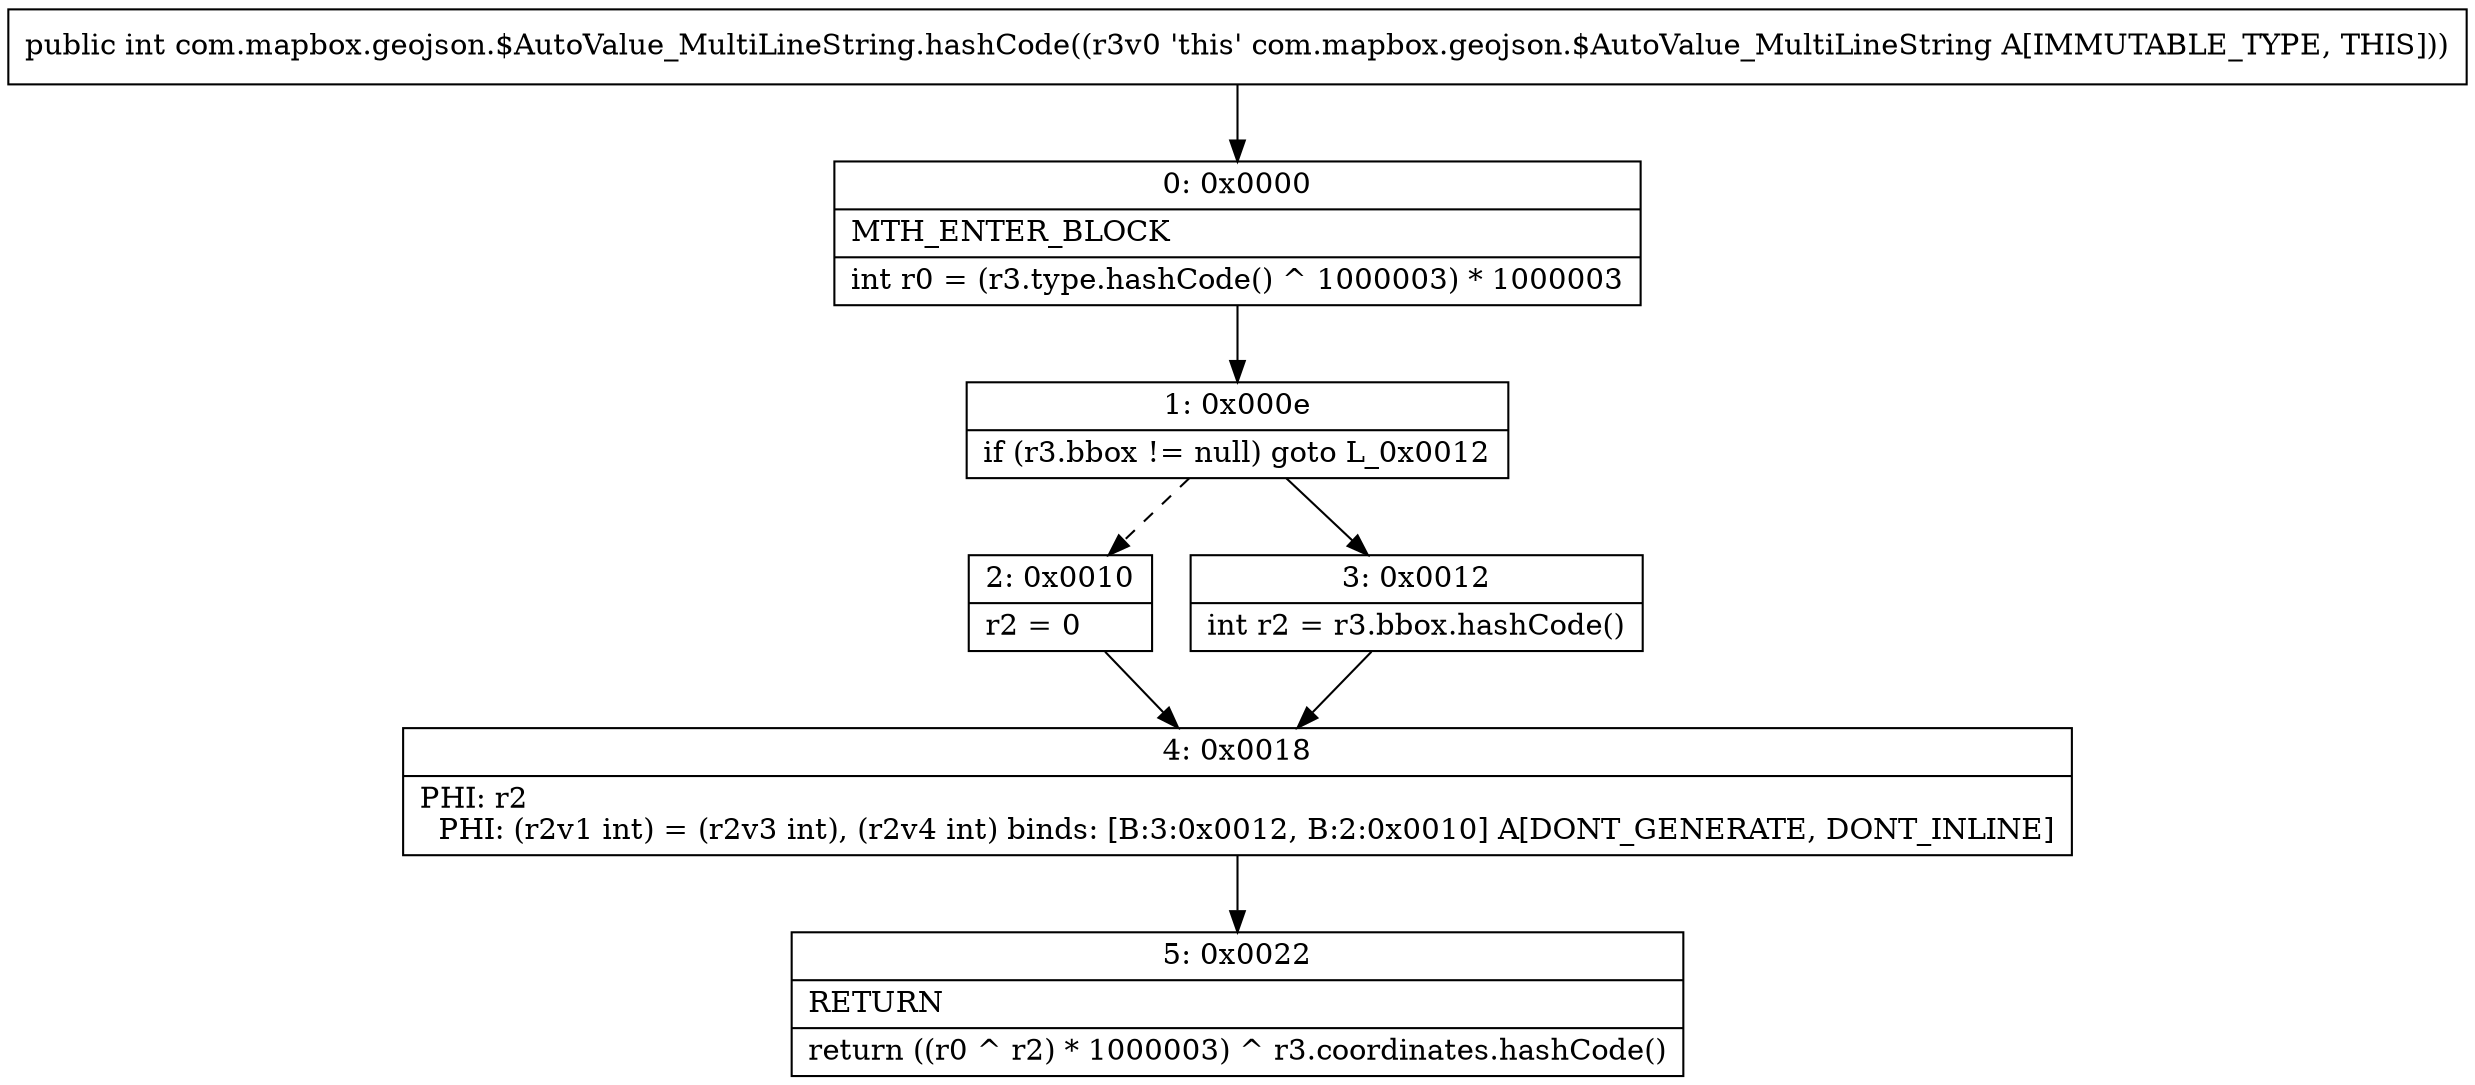 digraph "CFG forcom.mapbox.geojson.$AutoValue_MultiLineString.hashCode()I" {
Node_0 [shape=record,label="{0\:\ 0x0000|MTH_ENTER_BLOCK\l|int r0 = (r3.type.hashCode() ^ 1000003) * 1000003\l}"];
Node_1 [shape=record,label="{1\:\ 0x000e|if (r3.bbox != null) goto L_0x0012\l}"];
Node_2 [shape=record,label="{2\:\ 0x0010|r2 = 0\l}"];
Node_3 [shape=record,label="{3\:\ 0x0012|int r2 = r3.bbox.hashCode()\l}"];
Node_4 [shape=record,label="{4\:\ 0x0018|PHI: r2 \l  PHI: (r2v1 int) = (r2v3 int), (r2v4 int) binds: [B:3:0x0012, B:2:0x0010] A[DONT_GENERATE, DONT_INLINE]\l}"];
Node_5 [shape=record,label="{5\:\ 0x0022|RETURN\l|return ((r0 ^ r2) * 1000003) ^ r3.coordinates.hashCode()\l}"];
MethodNode[shape=record,label="{public int com.mapbox.geojson.$AutoValue_MultiLineString.hashCode((r3v0 'this' com.mapbox.geojson.$AutoValue_MultiLineString A[IMMUTABLE_TYPE, THIS])) }"];
MethodNode -> Node_0;
Node_0 -> Node_1;
Node_1 -> Node_2[style=dashed];
Node_1 -> Node_3;
Node_2 -> Node_4;
Node_3 -> Node_4;
Node_4 -> Node_5;
}


